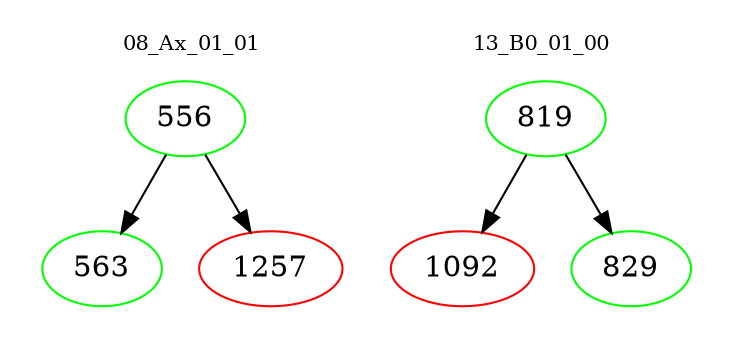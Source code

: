 digraph{
subgraph cluster_0 {
color = white
label = "08_Ax_01_01";
fontsize=10;
T0_556 [label="556", color="green"]
T0_556 -> T0_563 [color="black"]
T0_563 [label="563", color="green"]
T0_556 -> T0_1257 [color="black"]
T0_1257 [label="1257", color="red"]
}
subgraph cluster_1 {
color = white
label = "13_B0_01_00";
fontsize=10;
T1_819 [label="819", color="green"]
T1_819 -> T1_1092 [color="black"]
T1_1092 [label="1092", color="red"]
T1_819 -> T1_829 [color="black"]
T1_829 [label="829", color="green"]
}
}
